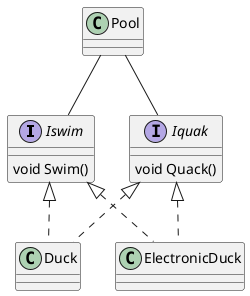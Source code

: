 @startuml
interface Iswim
{
    void Swim()
}
interface Iquak
{
    void Quack()
}

class Duck implements Iquak,Iswim
class ElectronicDuck implements Iquak,Iswim

class Pool
Pool -- Iquak
Pool -- Iswim
@enduml